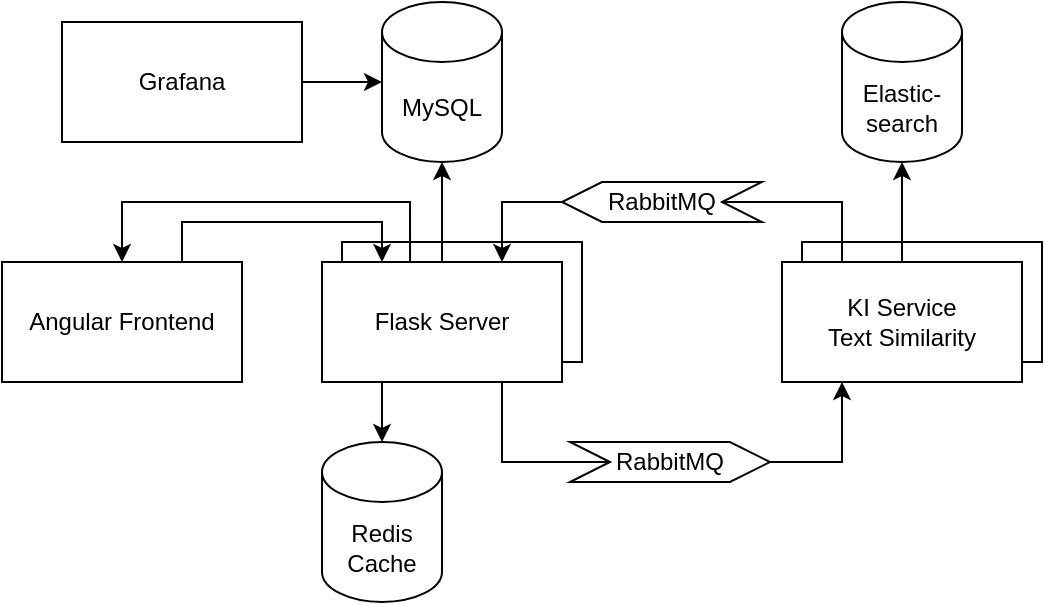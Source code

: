 <mxfile version="20.6.2" type="device"><diagram id="kqQWz1wV6MeLtPywOJTh" name="Seite-1"><mxGraphModel dx="1024" dy="700" grid="1" gridSize="10" guides="1" tooltips="1" connect="1" arrows="1" fold="1" page="1" pageScale="1" pageWidth="827" pageHeight="1169" math="0" shadow="0"><root><mxCell id="0"/><mxCell id="1" parent="0"/><mxCell id="OcCATeYDR08jBwNVn-Dk-1" value="" style="rounded=0;whiteSpace=wrap;html=1;" parent="1" vertex="1"><mxGeometry x="250" y="290" width="120" height="60" as="geometry"/></mxCell><mxCell id="IJzsxMcTVkz92NFfxUQ_-13" value="" style="rounded=0;whiteSpace=wrap;html=1;" parent="1" vertex="1"><mxGeometry x="480" y="290" width="120" height="60" as="geometry"/></mxCell><mxCell id="IJzsxMcTVkz92NFfxUQ_-1" value="Flask Server" style="rounded=0;whiteSpace=wrap;html=1;" parent="1" vertex="1"><mxGeometry x="240" y="300" width="120" height="60" as="geometry"/></mxCell><mxCell id="IJzsxMcTVkz92NFfxUQ_-2" value="Angular Frontend" style="rounded=0;whiteSpace=wrap;html=1;" parent="1" vertex="1"><mxGeometry x="80" y="300" width="120" height="60" as="geometry"/></mxCell><mxCell id="IJzsxMcTVkz92NFfxUQ_-4" value="KI Service&lt;br&gt;Text Similarity" style="rounded=0;whiteSpace=wrap;html=1;" parent="1" vertex="1"><mxGeometry x="470" y="300" width="120" height="60" as="geometry"/></mxCell><mxCell id="IJzsxMcTVkz92NFfxUQ_-9" value="Redis&lt;br&gt;Cache" style="shape=cylinder3;whiteSpace=wrap;html=1;boundedLbl=1;backgroundOutline=1;size=15;" parent="1" vertex="1"><mxGeometry x="240" y="390" width="60" height="80" as="geometry"/></mxCell><mxCell id="IJzsxMcTVkz92NFfxUQ_-11" value="MySQL" style="shape=cylinder3;whiteSpace=wrap;html=1;boundedLbl=1;backgroundOutline=1;size=15;" parent="1" vertex="1"><mxGeometry x="270" y="170" width="60" height="80" as="geometry"/></mxCell><mxCell id="IJzsxMcTVkz92NFfxUQ_-17" value="Grafana" style="rounded=0;whiteSpace=wrap;html=1;" parent="1" vertex="1"><mxGeometry x="110" y="180" width="120" height="60" as="geometry"/></mxCell><mxCell id="IJzsxMcTVkz92NFfxUQ_-18" value="" style="endArrow=classic;html=1;rounded=0;exitX=1;exitY=0.5;exitDx=0;exitDy=0;entryX=0;entryY=0.5;entryDx=0;entryDy=0;entryPerimeter=0;" parent="1" source="IJzsxMcTVkz92NFfxUQ_-17" target="IJzsxMcTVkz92NFfxUQ_-11" edge="1"><mxGeometry width="50" height="50" relative="1" as="geometry"><mxPoint x="220" y="410" as="sourcePoint"/><mxPoint x="170" y="460" as="targetPoint"/></mxGeometry></mxCell><mxCell id="OcCATeYDR08jBwNVn-Dk-2" value="Elastic-&lt;br&gt;search" style="shape=cylinder3;whiteSpace=wrap;html=1;boundedLbl=1;backgroundOutline=1;size=15;" parent="1" vertex="1"><mxGeometry x="500" y="170" width="60" height="80" as="geometry"/></mxCell><mxCell id="6REhp9vhCBOXkVK9iktb-4" value="RabbitMQ" style="shape=step;perimeter=stepPerimeter;whiteSpace=wrap;html=1;fixedSize=1;" parent="1" vertex="1"><mxGeometry x="364" y="390" width="100" height="20" as="geometry"/></mxCell><mxCell id="6REhp9vhCBOXkVK9iktb-7" value="" style="endArrow=none;html=1;rounded=0;exitX=0.75;exitY=1;exitDx=0;exitDy=0;entryX=0;entryY=0.5;entryDx=0;entryDy=0;" parent="1" source="IJzsxMcTVkz92NFfxUQ_-1" target="6REhp9vhCBOXkVK9iktb-4" edge="1"><mxGeometry width="50" height="50" relative="1" as="geometry"><mxPoint x="350" y="500" as="sourcePoint"/><mxPoint x="400" y="450" as="targetPoint"/><Array as="points"><mxPoint x="330" y="400"/></Array></mxGeometry></mxCell><mxCell id="6REhp9vhCBOXkVK9iktb-9" value="RabbitMQ" style="shape=step;perimeter=stepPerimeter;whiteSpace=wrap;html=1;fixedSize=1;flipV=1;flipH=1;" parent="1" vertex="1"><mxGeometry x="360" y="260" width="100" height="20" as="geometry"/></mxCell><mxCell id="6REhp9vhCBOXkVK9iktb-13" value="" style="endArrow=classic;html=1;rounded=0;exitX=0;exitY=0.5;exitDx=0;exitDy=0;entryX=0.75;entryY=0;entryDx=0;entryDy=0;" parent="1" source="6REhp9vhCBOXkVK9iktb-9" target="IJzsxMcTVkz92NFfxUQ_-1" edge="1"><mxGeometry width="50" height="50" relative="1" as="geometry"><mxPoint x="480" y="530" as="sourcePoint"/><mxPoint x="530" y="480" as="targetPoint"/><Array as="points"><mxPoint x="330" y="270"/></Array></mxGeometry></mxCell><mxCell id="6REhp9vhCBOXkVK9iktb-14" value="" style="endArrow=classic;html=1;rounded=0;exitX=0.5;exitY=0;exitDx=0;exitDy=0;entryX=0.5;entryY=1;entryDx=0;entryDy=0;entryPerimeter=0;" parent="1" source="IJzsxMcTVkz92NFfxUQ_-1" target="IJzsxMcTVkz92NFfxUQ_-11" edge="1"><mxGeometry width="50" height="50" relative="1" as="geometry"><mxPoint x="330" y="290" as="sourcePoint"/><mxPoint x="380" y="240" as="targetPoint"/></mxGeometry></mxCell><mxCell id="6REhp9vhCBOXkVK9iktb-15" value="" style="endArrow=none;html=1;rounded=0;exitX=0.25;exitY=0;exitDx=0;exitDy=0;entryX=1;entryY=0.5;entryDx=0;entryDy=0;" parent="1" source="IJzsxMcTVkz92NFfxUQ_-4" target="6REhp9vhCBOXkVK9iktb-9" edge="1"><mxGeometry width="50" height="50" relative="1" as="geometry"><mxPoint x="470" y="210" as="sourcePoint"/><mxPoint x="520" y="160" as="targetPoint"/><Array as="points"><mxPoint x="500" y="270"/></Array></mxGeometry></mxCell><mxCell id="6REhp9vhCBOXkVK9iktb-16" value="" style="endArrow=classic;html=1;rounded=0;exitX=1;exitY=0.5;exitDx=0;exitDy=0;entryX=0.25;entryY=1;entryDx=0;entryDy=0;" parent="1" source="6REhp9vhCBOXkVK9iktb-4" target="IJzsxMcTVkz92NFfxUQ_-4" edge="1"><mxGeometry width="50" height="50" relative="1" as="geometry"><mxPoint x="530" y="470" as="sourcePoint"/><mxPoint x="580" y="420" as="targetPoint"/><Array as="points"><mxPoint x="500" y="400"/></Array></mxGeometry></mxCell><mxCell id="6REhp9vhCBOXkVK9iktb-18" value="" style="endArrow=classic;html=1;rounded=0;exitX=0.25;exitY=1;exitDx=0;exitDy=0;entryX=0.5;entryY=0;entryDx=0;entryDy=0;entryPerimeter=0;" parent="1" source="IJzsxMcTVkz92NFfxUQ_-1" target="IJzsxMcTVkz92NFfxUQ_-9" edge="1"><mxGeometry width="50" height="50" relative="1" as="geometry"><mxPoint x="380" y="530" as="sourcePoint"/><mxPoint x="430" y="480" as="targetPoint"/></mxGeometry></mxCell><mxCell id="zLmCqh_PMFM5RwgSclHD-1" value="" style="endArrow=classic;html=1;rounded=0;exitX=0.75;exitY=0;exitDx=0;exitDy=0;entryX=0.25;entryY=0;entryDx=0;entryDy=0;" edge="1" parent="1" source="IJzsxMcTVkz92NFfxUQ_-2" target="IJzsxMcTVkz92NFfxUQ_-1"><mxGeometry width="50" height="50" relative="1" as="geometry"><mxPoint x="110" y="310" as="sourcePoint"/><mxPoint x="160" y="260" as="targetPoint"/><Array as="points"><mxPoint x="170" y="280"/><mxPoint x="270" y="280"/></Array></mxGeometry></mxCell><mxCell id="zLmCqh_PMFM5RwgSclHD-3" value="" style="endArrow=classic;html=1;rounded=0;entryX=0.5;entryY=0;entryDx=0;entryDy=0;exitX=0.367;exitY=0.003;exitDx=0;exitDy=0;exitPerimeter=0;" edge="1" parent="1" source="IJzsxMcTVkz92NFfxUQ_-1" target="IJzsxMcTVkz92NFfxUQ_-2"><mxGeometry width="50" height="50" relative="1" as="geometry"><mxPoint x="190" y="390" as="sourcePoint"/><mxPoint x="80" y="420" as="targetPoint"/><Array as="points"><mxPoint x="284" y="270"/><mxPoint x="140" y="270"/></Array></mxGeometry></mxCell><mxCell id="zLmCqh_PMFM5RwgSclHD-4" value="" style="endArrow=classic;html=1;rounded=0;entryX=0.5;entryY=1;entryDx=0;entryDy=0;entryPerimeter=0;exitX=0.5;exitY=0;exitDx=0;exitDy=0;" edge="1" parent="1" source="IJzsxMcTVkz92NFfxUQ_-4" target="OcCATeYDR08jBwNVn-Dk-2"><mxGeometry width="50" height="50" relative="1" as="geometry"><mxPoint x="670" y="380" as="sourcePoint"/><mxPoint x="720" y="330" as="targetPoint"/></mxGeometry></mxCell></root></mxGraphModel></diagram></mxfile>
